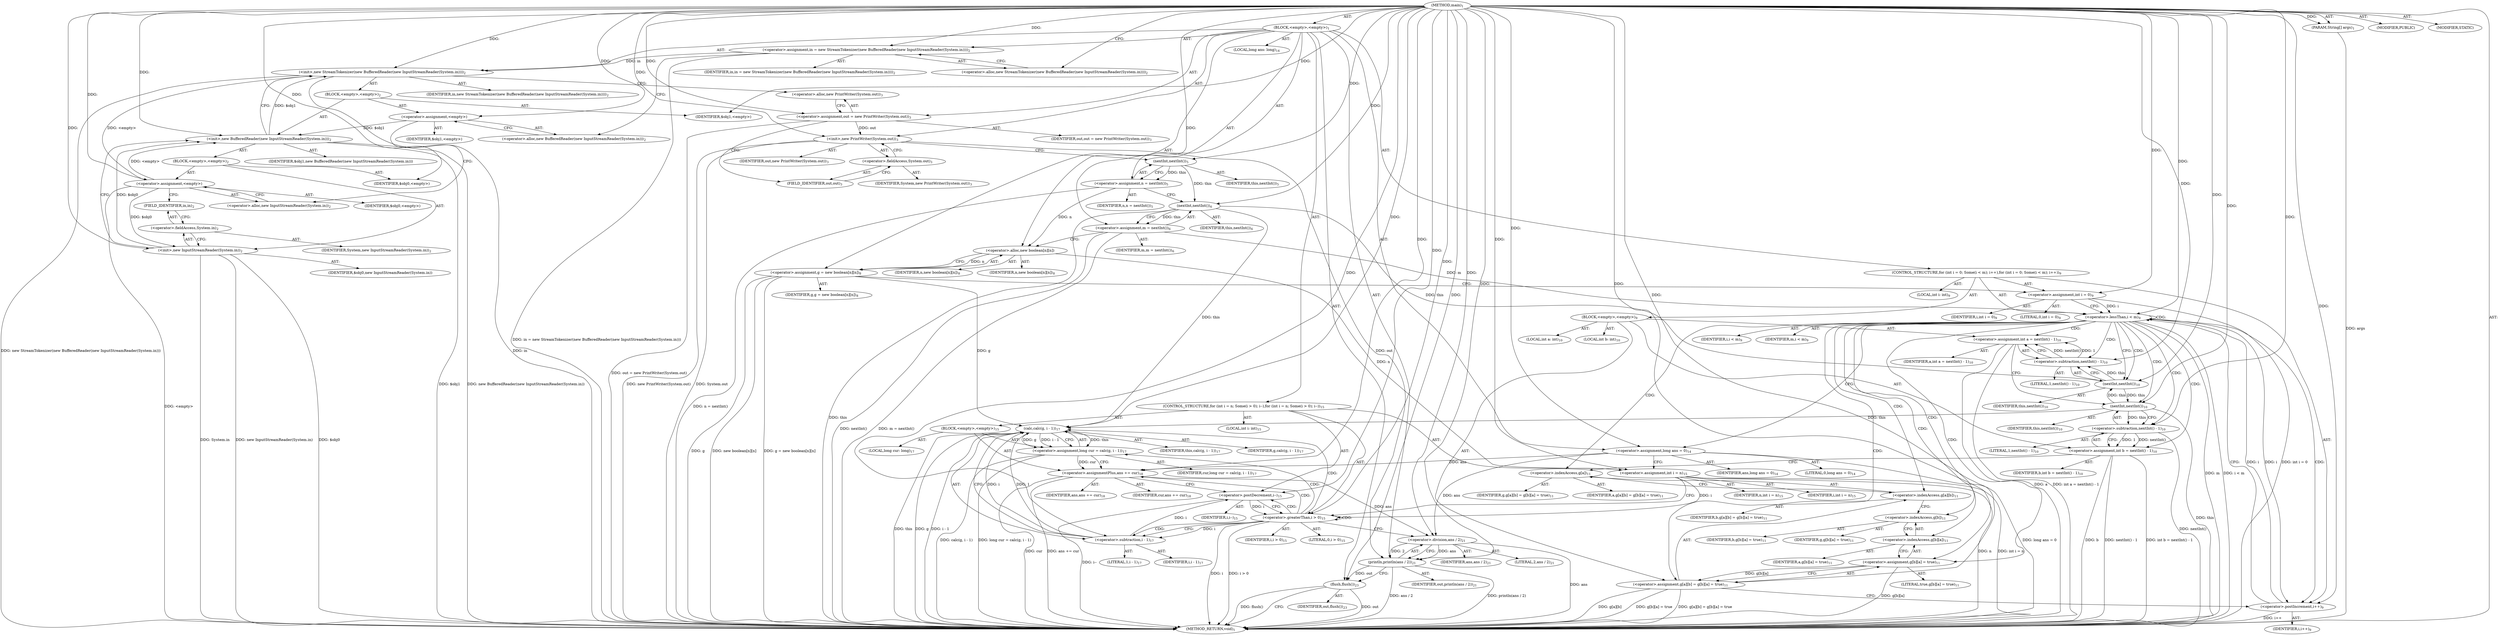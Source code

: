 digraph "main" {  
"17" [label = <(METHOD,main)<SUB>1</SUB>> ]
"18" [label = <(PARAM,String[] args)<SUB>1</SUB>> ]
"19" [label = <(BLOCK,&lt;empty&gt;,&lt;empty&gt;)<SUB>1</SUB>> ]
"20" [label = <(&lt;operator&gt;.assignment,in = new StreamTokenizer(new BufferedReader(new InputStreamReader(System.in))))<SUB>2</SUB>> ]
"21" [label = <(IDENTIFIER,in,in = new StreamTokenizer(new BufferedReader(new InputStreamReader(System.in))))<SUB>2</SUB>> ]
"22" [label = <(&lt;operator&gt;.alloc,new StreamTokenizer(new BufferedReader(new InputStreamReader(System.in))))<SUB>2</SUB>> ]
"23" [label = <(&lt;init&gt;,new StreamTokenizer(new BufferedReader(new InputStreamReader(System.in))))<SUB>2</SUB>> ]
"24" [label = <(IDENTIFIER,in,new StreamTokenizer(new BufferedReader(new InputStreamReader(System.in))))<SUB>2</SUB>> ]
"25" [label = <(BLOCK,&lt;empty&gt;,&lt;empty&gt;)<SUB>2</SUB>> ]
"26" [label = <(&lt;operator&gt;.assignment,&lt;empty&gt;)> ]
"27" [label = <(IDENTIFIER,$obj1,&lt;empty&gt;)> ]
"28" [label = <(&lt;operator&gt;.alloc,new BufferedReader(new InputStreamReader(System.in)))<SUB>2</SUB>> ]
"29" [label = <(&lt;init&gt;,new BufferedReader(new InputStreamReader(System.in)))<SUB>2</SUB>> ]
"30" [label = <(IDENTIFIER,$obj1,new BufferedReader(new InputStreamReader(System.in)))> ]
"31" [label = <(BLOCK,&lt;empty&gt;,&lt;empty&gt;)<SUB>2</SUB>> ]
"32" [label = <(&lt;operator&gt;.assignment,&lt;empty&gt;)> ]
"33" [label = <(IDENTIFIER,$obj0,&lt;empty&gt;)> ]
"34" [label = <(&lt;operator&gt;.alloc,new InputStreamReader(System.in))<SUB>2</SUB>> ]
"35" [label = <(&lt;init&gt;,new InputStreamReader(System.in))<SUB>2</SUB>> ]
"36" [label = <(IDENTIFIER,$obj0,new InputStreamReader(System.in))> ]
"37" [label = <(&lt;operator&gt;.fieldAccess,System.in)<SUB>2</SUB>> ]
"38" [label = <(IDENTIFIER,System,new InputStreamReader(System.in))<SUB>2</SUB>> ]
"39" [label = <(FIELD_IDENTIFIER,in,in)<SUB>2</SUB>> ]
"40" [label = <(IDENTIFIER,$obj0,&lt;empty&gt;)> ]
"41" [label = <(IDENTIFIER,$obj1,&lt;empty&gt;)> ]
"42" [label = <(&lt;operator&gt;.assignment,out = new PrintWriter(System.out))<SUB>3</SUB>> ]
"43" [label = <(IDENTIFIER,out,out = new PrintWriter(System.out))<SUB>3</SUB>> ]
"44" [label = <(&lt;operator&gt;.alloc,new PrintWriter(System.out))<SUB>3</SUB>> ]
"45" [label = <(&lt;init&gt;,new PrintWriter(System.out))<SUB>3</SUB>> ]
"46" [label = <(IDENTIFIER,out,new PrintWriter(System.out))<SUB>3</SUB>> ]
"47" [label = <(&lt;operator&gt;.fieldAccess,System.out)<SUB>3</SUB>> ]
"48" [label = <(IDENTIFIER,System,new PrintWriter(System.out))<SUB>3</SUB>> ]
"49" [label = <(FIELD_IDENTIFIER,out,out)<SUB>3</SUB>> ]
"50" [label = <(&lt;operator&gt;.assignment,n = nextInt())<SUB>5</SUB>> ]
"51" [label = <(IDENTIFIER,n,n = nextInt())<SUB>5</SUB>> ]
"52" [label = <(nextInt,nextInt())<SUB>5</SUB>> ]
"53" [label = <(IDENTIFIER,this,nextInt())<SUB>5</SUB>> ]
"54" [label = <(&lt;operator&gt;.assignment,m = nextInt())<SUB>6</SUB>> ]
"55" [label = <(IDENTIFIER,m,m = nextInt())<SUB>6</SUB>> ]
"56" [label = <(nextInt,nextInt())<SUB>6</SUB>> ]
"57" [label = <(IDENTIFIER,this,nextInt())<SUB>6</SUB>> ]
"58" [label = <(&lt;operator&gt;.assignment,g = new boolean[n][n])<SUB>8</SUB>> ]
"59" [label = <(IDENTIFIER,g,g = new boolean[n][n])<SUB>8</SUB>> ]
"60" [label = <(&lt;operator&gt;.alloc,new boolean[n][n])> ]
"61" [label = <(IDENTIFIER,n,new boolean[n][n])<SUB>8</SUB>> ]
"62" [label = <(IDENTIFIER,n,new boolean[n][n])<SUB>8</SUB>> ]
"63" [label = <(CONTROL_STRUCTURE,for (int i = 0; Some(i &lt; m); i++),for (int i = 0; Some(i &lt; m); i++))<SUB>9</SUB>> ]
"64" [label = <(LOCAL,int i: int)<SUB>9</SUB>> ]
"65" [label = <(&lt;operator&gt;.assignment,int i = 0)<SUB>9</SUB>> ]
"66" [label = <(IDENTIFIER,i,int i = 0)<SUB>9</SUB>> ]
"67" [label = <(LITERAL,0,int i = 0)<SUB>9</SUB>> ]
"68" [label = <(&lt;operator&gt;.lessThan,i &lt; m)<SUB>9</SUB>> ]
"69" [label = <(IDENTIFIER,i,i &lt; m)<SUB>9</SUB>> ]
"70" [label = <(IDENTIFIER,m,i &lt; m)<SUB>9</SUB>> ]
"71" [label = <(&lt;operator&gt;.postIncrement,i++)<SUB>9</SUB>> ]
"72" [label = <(IDENTIFIER,i,i++)<SUB>9</SUB>> ]
"73" [label = <(BLOCK,&lt;empty&gt;,&lt;empty&gt;)<SUB>9</SUB>> ]
"74" [label = <(LOCAL,int a: int)<SUB>10</SUB>> ]
"75" [label = <(LOCAL,int b: int)<SUB>10</SUB>> ]
"76" [label = <(&lt;operator&gt;.assignment,int a = nextInt() - 1)<SUB>10</SUB>> ]
"77" [label = <(IDENTIFIER,a,int a = nextInt() - 1)<SUB>10</SUB>> ]
"78" [label = <(&lt;operator&gt;.subtraction,nextInt() - 1)<SUB>10</SUB>> ]
"79" [label = <(nextInt,nextInt())<SUB>10</SUB>> ]
"80" [label = <(IDENTIFIER,this,nextInt())<SUB>10</SUB>> ]
"81" [label = <(LITERAL,1,nextInt() - 1)<SUB>10</SUB>> ]
"82" [label = <(&lt;operator&gt;.assignment,int b = nextInt() - 1)<SUB>10</SUB>> ]
"83" [label = <(IDENTIFIER,b,int b = nextInt() - 1)<SUB>10</SUB>> ]
"84" [label = <(&lt;operator&gt;.subtraction,nextInt() - 1)<SUB>10</SUB>> ]
"85" [label = <(nextInt,nextInt())<SUB>10</SUB>> ]
"86" [label = <(IDENTIFIER,this,nextInt())<SUB>10</SUB>> ]
"87" [label = <(LITERAL,1,nextInt() - 1)<SUB>10</SUB>> ]
"88" [label = <(&lt;operator&gt;.assignment,g[a][b] = g[b][a] = true)<SUB>11</SUB>> ]
"89" [label = <(&lt;operator&gt;.indexAccess,g[a][b])<SUB>11</SUB>> ]
"90" [label = <(&lt;operator&gt;.indexAccess,g[a])<SUB>11</SUB>> ]
"91" [label = <(IDENTIFIER,g,g[a][b] = g[b][a] = true)<SUB>11</SUB>> ]
"92" [label = <(IDENTIFIER,a,g[a][b] = g[b][a] = true)<SUB>11</SUB>> ]
"93" [label = <(IDENTIFIER,b,g[a][b] = g[b][a] = true)<SUB>11</SUB>> ]
"94" [label = <(&lt;operator&gt;.assignment,g[b][a] = true)<SUB>11</SUB>> ]
"95" [label = <(&lt;operator&gt;.indexAccess,g[b][a])<SUB>11</SUB>> ]
"96" [label = <(&lt;operator&gt;.indexAccess,g[b])<SUB>11</SUB>> ]
"97" [label = <(IDENTIFIER,g,g[b][a] = true)<SUB>11</SUB>> ]
"98" [label = <(IDENTIFIER,b,g[b][a] = true)<SUB>11</SUB>> ]
"99" [label = <(IDENTIFIER,a,g[b][a] = true)<SUB>11</SUB>> ]
"100" [label = <(LITERAL,true,g[b][a] = true)<SUB>11</SUB>> ]
"101" [label = <(LOCAL,long ans: long)<SUB>14</SUB>> ]
"102" [label = <(&lt;operator&gt;.assignment,long ans = 0)<SUB>14</SUB>> ]
"103" [label = <(IDENTIFIER,ans,long ans = 0)<SUB>14</SUB>> ]
"104" [label = <(LITERAL,0,long ans = 0)<SUB>14</SUB>> ]
"105" [label = <(CONTROL_STRUCTURE,for (int i = n; Some(i &gt; 0); i--),for (int i = n; Some(i &gt; 0); i--))<SUB>15</SUB>> ]
"106" [label = <(LOCAL,int i: int)<SUB>15</SUB>> ]
"107" [label = <(&lt;operator&gt;.assignment,int i = n)<SUB>15</SUB>> ]
"108" [label = <(IDENTIFIER,i,int i = n)<SUB>15</SUB>> ]
"109" [label = <(IDENTIFIER,n,int i = n)<SUB>15</SUB>> ]
"110" [label = <(&lt;operator&gt;.greaterThan,i &gt; 0)<SUB>15</SUB>> ]
"111" [label = <(IDENTIFIER,i,i &gt; 0)<SUB>15</SUB>> ]
"112" [label = <(LITERAL,0,i &gt; 0)<SUB>15</SUB>> ]
"113" [label = <(&lt;operator&gt;.postDecrement,i--)<SUB>15</SUB>> ]
"114" [label = <(IDENTIFIER,i,i--)<SUB>15</SUB>> ]
"115" [label = <(BLOCK,&lt;empty&gt;,&lt;empty&gt;)<SUB>15</SUB>> ]
"116" [label = <(LOCAL,long cur: long)<SUB>17</SUB>> ]
"117" [label = <(&lt;operator&gt;.assignment,long cur = calc(g, i - 1))<SUB>17</SUB>> ]
"118" [label = <(IDENTIFIER,cur,long cur = calc(g, i - 1))<SUB>17</SUB>> ]
"119" [label = <(calc,calc(g, i - 1))<SUB>17</SUB>> ]
"120" [label = <(IDENTIFIER,this,calc(g, i - 1))<SUB>17</SUB>> ]
"121" [label = <(IDENTIFIER,g,calc(g, i - 1))<SUB>17</SUB>> ]
"122" [label = <(&lt;operator&gt;.subtraction,i - 1)<SUB>17</SUB>> ]
"123" [label = <(IDENTIFIER,i,i - 1)<SUB>17</SUB>> ]
"124" [label = <(LITERAL,1,i - 1)<SUB>17</SUB>> ]
"125" [label = <(&lt;operator&gt;.assignmentPlus,ans += cur)<SUB>18</SUB>> ]
"126" [label = <(IDENTIFIER,ans,ans += cur)<SUB>18</SUB>> ]
"127" [label = <(IDENTIFIER,cur,ans += cur)<SUB>18</SUB>> ]
"128" [label = <(println,println(ans / 2))<SUB>21</SUB>> ]
"129" [label = <(IDENTIFIER,out,println(ans / 2))<SUB>21</SUB>> ]
"130" [label = <(&lt;operator&gt;.division,ans / 2)<SUB>21</SUB>> ]
"131" [label = <(IDENTIFIER,ans,ans / 2)<SUB>21</SUB>> ]
"132" [label = <(LITERAL,2,ans / 2)<SUB>21</SUB>> ]
"133" [label = <(flush,flush())<SUB>23</SUB>> ]
"134" [label = <(IDENTIFIER,out,flush())<SUB>23</SUB>> ]
"135" [label = <(MODIFIER,PUBLIC)> ]
"136" [label = <(MODIFIER,STATIC)> ]
"137" [label = <(METHOD_RETURN,void)<SUB>1</SUB>> ]
  "17" -> "18"  [ label = "AST: "] 
  "17" -> "19"  [ label = "AST: "] 
  "17" -> "135"  [ label = "AST: "] 
  "17" -> "136"  [ label = "AST: "] 
  "17" -> "137"  [ label = "AST: "] 
  "19" -> "20"  [ label = "AST: "] 
  "19" -> "23"  [ label = "AST: "] 
  "19" -> "42"  [ label = "AST: "] 
  "19" -> "45"  [ label = "AST: "] 
  "19" -> "50"  [ label = "AST: "] 
  "19" -> "54"  [ label = "AST: "] 
  "19" -> "58"  [ label = "AST: "] 
  "19" -> "63"  [ label = "AST: "] 
  "19" -> "101"  [ label = "AST: "] 
  "19" -> "102"  [ label = "AST: "] 
  "19" -> "105"  [ label = "AST: "] 
  "19" -> "128"  [ label = "AST: "] 
  "19" -> "133"  [ label = "AST: "] 
  "20" -> "21"  [ label = "AST: "] 
  "20" -> "22"  [ label = "AST: "] 
  "23" -> "24"  [ label = "AST: "] 
  "23" -> "25"  [ label = "AST: "] 
  "25" -> "26"  [ label = "AST: "] 
  "25" -> "29"  [ label = "AST: "] 
  "25" -> "41"  [ label = "AST: "] 
  "26" -> "27"  [ label = "AST: "] 
  "26" -> "28"  [ label = "AST: "] 
  "29" -> "30"  [ label = "AST: "] 
  "29" -> "31"  [ label = "AST: "] 
  "31" -> "32"  [ label = "AST: "] 
  "31" -> "35"  [ label = "AST: "] 
  "31" -> "40"  [ label = "AST: "] 
  "32" -> "33"  [ label = "AST: "] 
  "32" -> "34"  [ label = "AST: "] 
  "35" -> "36"  [ label = "AST: "] 
  "35" -> "37"  [ label = "AST: "] 
  "37" -> "38"  [ label = "AST: "] 
  "37" -> "39"  [ label = "AST: "] 
  "42" -> "43"  [ label = "AST: "] 
  "42" -> "44"  [ label = "AST: "] 
  "45" -> "46"  [ label = "AST: "] 
  "45" -> "47"  [ label = "AST: "] 
  "47" -> "48"  [ label = "AST: "] 
  "47" -> "49"  [ label = "AST: "] 
  "50" -> "51"  [ label = "AST: "] 
  "50" -> "52"  [ label = "AST: "] 
  "52" -> "53"  [ label = "AST: "] 
  "54" -> "55"  [ label = "AST: "] 
  "54" -> "56"  [ label = "AST: "] 
  "56" -> "57"  [ label = "AST: "] 
  "58" -> "59"  [ label = "AST: "] 
  "58" -> "60"  [ label = "AST: "] 
  "60" -> "61"  [ label = "AST: "] 
  "60" -> "62"  [ label = "AST: "] 
  "63" -> "64"  [ label = "AST: "] 
  "63" -> "65"  [ label = "AST: "] 
  "63" -> "68"  [ label = "AST: "] 
  "63" -> "71"  [ label = "AST: "] 
  "63" -> "73"  [ label = "AST: "] 
  "65" -> "66"  [ label = "AST: "] 
  "65" -> "67"  [ label = "AST: "] 
  "68" -> "69"  [ label = "AST: "] 
  "68" -> "70"  [ label = "AST: "] 
  "71" -> "72"  [ label = "AST: "] 
  "73" -> "74"  [ label = "AST: "] 
  "73" -> "75"  [ label = "AST: "] 
  "73" -> "76"  [ label = "AST: "] 
  "73" -> "82"  [ label = "AST: "] 
  "73" -> "88"  [ label = "AST: "] 
  "76" -> "77"  [ label = "AST: "] 
  "76" -> "78"  [ label = "AST: "] 
  "78" -> "79"  [ label = "AST: "] 
  "78" -> "81"  [ label = "AST: "] 
  "79" -> "80"  [ label = "AST: "] 
  "82" -> "83"  [ label = "AST: "] 
  "82" -> "84"  [ label = "AST: "] 
  "84" -> "85"  [ label = "AST: "] 
  "84" -> "87"  [ label = "AST: "] 
  "85" -> "86"  [ label = "AST: "] 
  "88" -> "89"  [ label = "AST: "] 
  "88" -> "94"  [ label = "AST: "] 
  "89" -> "90"  [ label = "AST: "] 
  "89" -> "93"  [ label = "AST: "] 
  "90" -> "91"  [ label = "AST: "] 
  "90" -> "92"  [ label = "AST: "] 
  "94" -> "95"  [ label = "AST: "] 
  "94" -> "100"  [ label = "AST: "] 
  "95" -> "96"  [ label = "AST: "] 
  "95" -> "99"  [ label = "AST: "] 
  "96" -> "97"  [ label = "AST: "] 
  "96" -> "98"  [ label = "AST: "] 
  "102" -> "103"  [ label = "AST: "] 
  "102" -> "104"  [ label = "AST: "] 
  "105" -> "106"  [ label = "AST: "] 
  "105" -> "107"  [ label = "AST: "] 
  "105" -> "110"  [ label = "AST: "] 
  "105" -> "113"  [ label = "AST: "] 
  "105" -> "115"  [ label = "AST: "] 
  "107" -> "108"  [ label = "AST: "] 
  "107" -> "109"  [ label = "AST: "] 
  "110" -> "111"  [ label = "AST: "] 
  "110" -> "112"  [ label = "AST: "] 
  "113" -> "114"  [ label = "AST: "] 
  "115" -> "116"  [ label = "AST: "] 
  "115" -> "117"  [ label = "AST: "] 
  "115" -> "125"  [ label = "AST: "] 
  "117" -> "118"  [ label = "AST: "] 
  "117" -> "119"  [ label = "AST: "] 
  "119" -> "120"  [ label = "AST: "] 
  "119" -> "121"  [ label = "AST: "] 
  "119" -> "122"  [ label = "AST: "] 
  "122" -> "123"  [ label = "AST: "] 
  "122" -> "124"  [ label = "AST: "] 
  "125" -> "126"  [ label = "AST: "] 
  "125" -> "127"  [ label = "AST: "] 
  "128" -> "129"  [ label = "AST: "] 
  "128" -> "130"  [ label = "AST: "] 
  "130" -> "131"  [ label = "AST: "] 
  "130" -> "132"  [ label = "AST: "] 
  "133" -> "134"  [ label = "AST: "] 
  "20" -> "28"  [ label = "CFG: "] 
  "23" -> "44"  [ label = "CFG: "] 
  "42" -> "49"  [ label = "CFG: "] 
  "45" -> "52"  [ label = "CFG: "] 
  "50" -> "56"  [ label = "CFG: "] 
  "54" -> "60"  [ label = "CFG: "] 
  "58" -> "65"  [ label = "CFG: "] 
  "102" -> "107"  [ label = "CFG: "] 
  "128" -> "133"  [ label = "CFG: "] 
  "133" -> "137"  [ label = "CFG: "] 
  "22" -> "20"  [ label = "CFG: "] 
  "44" -> "42"  [ label = "CFG: "] 
  "47" -> "45"  [ label = "CFG: "] 
  "52" -> "50"  [ label = "CFG: "] 
  "56" -> "54"  [ label = "CFG: "] 
  "60" -> "58"  [ label = "CFG: "] 
  "65" -> "68"  [ label = "CFG: "] 
  "68" -> "79"  [ label = "CFG: "] 
  "68" -> "102"  [ label = "CFG: "] 
  "71" -> "68"  [ label = "CFG: "] 
  "107" -> "110"  [ label = "CFG: "] 
  "110" -> "122"  [ label = "CFG: "] 
  "110" -> "130"  [ label = "CFG: "] 
  "113" -> "110"  [ label = "CFG: "] 
  "130" -> "128"  [ label = "CFG: "] 
  "26" -> "34"  [ label = "CFG: "] 
  "29" -> "23"  [ label = "CFG: "] 
  "49" -> "47"  [ label = "CFG: "] 
  "76" -> "85"  [ label = "CFG: "] 
  "82" -> "90"  [ label = "CFG: "] 
  "88" -> "71"  [ label = "CFG: "] 
  "117" -> "125"  [ label = "CFG: "] 
  "125" -> "113"  [ label = "CFG: "] 
  "28" -> "26"  [ label = "CFG: "] 
  "78" -> "76"  [ label = "CFG: "] 
  "84" -> "82"  [ label = "CFG: "] 
  "89" -> "96"  [ label = "CFG: "] 
  "94" -> "88"  [ label = "CFG: "] 
  "119" -> "117"  [ label = "CFG: "] 
  "32" -> "39"  [ label = "CFG: "] 
  "35" -> "29"  [ label = "CFG: "] 
  "79" -> "78"  [ label = "CFG: "] 
  "85" -> "84"  [ label = "CFG: "] 
  "90" -> "89"  [ label = "CFG: "] 
  "95" -> "94"  [ label = "CFG: "] 
  "122" -> "119"  [ label = "CFG: "] 
  "34" -> "32"  [ label = "CFG: "] 
  "37" -> "35"  [ label = "CFG: "] 
  "96" -> "95"  [ label = "CFG: "] 
  "39" -> "37"  [ label = "CFG: "] 
  "17" -> "22"  [ label = "CFG: "] 
  "18" -> "137"  [ label = "DDG: args"] 
  "20" -> "137"  [ label = "DDG: in = new StreamTokenizer(new BufferedReader(new InputStreamReader(System.in)))"] 
  "23" -> "137"  [ label = "DDG: in"] 
  "29" -> "137"  [ label = "DDG: $obj1"] 
  "32" -> "137"  [ label = "DDG: &lt;empty&gt;"] 
  "35" -> "137"  [ label = "DDG: $obj0"] 
  "35" -> "137"  [ label = "DDG: System.in"] 
  "35" -> "137"  [ label = "DDG: new InputStreamReader(System.in)"] 
  "29" -> "137"  [ label = "DDG: new BufferedReader(new InputStreamReader(System.in))"] 
  "23" -> "137"  [ label = "DDG: new StreamTokenizer(new BufferedReader(new InputStreamReader(System.in)))"] 
  "42" -> "137"  [ label = "DDG: out = new PrintWriter(System.out)"] 
  "45" -> "137"  [ label = "DDG: System.out"] 
  "45" -> "137"  [ label = "DDG: new PrintWriter(System.out)"] 
  "50" -> "137"  [ label = "DDG: n = nextInt()"] 
  "56" -> "137"  [ label = "DDG: this"] 
  "54" -> "137"  [ label = "DDG: nextInt()"] 
  "54" -> "137"  [ label = "DDG: m = nextInt()"] 
  "58" -> "137"  [ label = "DDG: g"] 
  "58" -> "137"  [ label = "DDG: new boolean[n][n]"] 
  "58" -> "137"  [ label = "DDG: g = new boolean[n][n]"] 
  "65" -> "137"  [ label = "DDG: int i = 0"] 
  "68" -> "137"  [ label = "DDG: m"] 
  "68" -> "137"  [ label = "DDG: i &lt; m"] 
  "102" -> "137"  [ label = "DDG: long ans = 0"] 
  "107" -> "137"  [ label = "DDG: n"] 
  "107" -> "137"  [ label = "DDG: int i = n"] 
  "110" -> "137"  [ label = "DDG: i"] 
  "110" -> "137"  [ label = "DDG: i &gt; 0"] 
  "130" -> "137"  [ label = "DDG: ans"] 
  "128" -> "137"  [ label = "DDG: ans / 2"] 
  "128" -> "137"  [ label = "DDG: println(ans / 2)"] 
  "133" -> "137"  [ label = "DDG: out"] 
  "133" -> "137"  [ label = "DDG: flush()"] 
  "119" -> "137"  [ label = "DDG: this"] 
  "119" -> "137"  [ label = "DDG: g"] 
  "119" -> "137"  [ label = "DDG: i - 1"] 
  "117" -> "137"  [ label = "DDG: calc(g, i - 1)"] 
  "117" -> "137"  [ label = "DDG: long cur = calc(g, i - 1)"] 
  "125" -> "137"  [ label = "DDG: cur"] 
  "125" -> "137"  [ label = "DDG: ans += cur"] 
  "113" -> "137"  [ label = "DDG: i--"] 
  "76" -> "137"  [ label = "DDG: a"] 
  "76" -> "137"  [ label = "DDG: int a = nextInt() - 1"] 
  "82" -> "137"  [ label = "DDG: b"] 
  "85" -> "137"  [ label = "DDG: this"] 
  "84" -> "137"  [ label = "DDG: nextInt()"] 
  "82" -> "137"  [ label = "DDG: nextInt() - 1"] 
  "82" -> "137"  [ label = "DDG: int b = nextInt() - 1"] 
  "88" -> "137"  [ label = "DDG: g[a][b]"] 
  "94" -> "137"  [ label = "DDG: g[b][a]"] 
  "88" -> "137"  [ label = "DDG: g[b][a] = true"] 
  "88" -> "137"  [ label = "DDG: g[a][b] = g[b][a] = true"] 
  "71" -> "137"  [ label = "DDG: i++"] 
  "17" -> "18"  [ label = "DDG: "] 
  "17" -> "20"  [ label = "DDG: "] 
  "17" -> "42"  [ label = "DDG: "] 
  "52" -> "50"  [ label = "DDG: this"] 
  "56" -> "54"  [ label = "DDG: this"] 
  "60" -> "58"  [ label = "DDG: n"] 
  "17" -> "102"  [ label = "DDG: "] 
  "20" -> "23"  [ label = "DDG: in"] 
  "17" -> "23"  [ label = "DDG: "] 
  "32" -> "23"  [ label = "DDG: &lt;empty&gt;"] 
  "29" -> "23"  [ label = "DDG: $obj1"] 
  "42" -> "45"  [ label = "DDG: out"] 
  "17" -> "45"  [ label = "DDG: "] 
  "17" -> "65"  [ label = "DDG: "] 
  "60" -> "107"  [ label = "DDG: n"] 
  "17" -> "107"  [ label = "DDG: "] 
  "45" -> "128"  [ label = "DDG: out"] 
  "17" -> "128"  [ label = "DDG: "] 
  "130" -> "128"  [ label = "DDG: ans"] 
  "130" -> "128"  [ label = "DDG: 2"] 
  "128" -> "133"  [ label = "DDG: out"] 
  "17" -> "133"  [ label = "DDG: "] 
  "17" -> "26"  [ label = "DDG: "] 
  "17" -> "41"  [ label = "DDG: "] 
  "17" -> "52"  [ label = "DDG: "] 
  "52" -> "56"  [ label = "DDG: this"] 
  "17" -> "56"  [ label = "DDG: "] 
  "50" -> "60"  [ label = "DDG: n"] 
  "17" -> "60"  [ label = "DDG: "] 
  "65" -> "68"  [ label = "DDG: i"] 
  "71" -> "68"  [ label = "DDG: i"] 
  "17" -> "68"  [ label = "DDG: "] 
  "54" -> "68"  [ label = "DDG: m"] 
  "68" -> "71"  [ label = "DDG: i"] 
  "17" -> "71"  [ label = "DDG: "] 
  "78" -> "76"  [ label = "DDG: nextInt()"] 
  "78" -> "76"  [ label = "DDG: 1"] 
  "84" -> "82"  [ label = "DDG: nextInt()"] 
  "84" -> "82"  [ label = "DDG: 1"] 
  "94" -> "88"  [ label = "DDG: g[b][a]"] 
  "17" -> "88"  [ label = "DDG: "] 
  "107" -> "110"  [ label = "DDG: i"] 
  "113" -> "110"  [ label = "DDG: i"] 
  "17" -> "110"  [ label = "DDG: "] 
  "122" -> "113"  [ label = "DDG: i"] 
  "17" -> "113"  [ label = "DDG: "] 
  "119" -> "117"  [ label = "DDG: this"] 
  "119" -> "117"  [ label = "DDG: g"] 
  "119" -> "117"  [ label = "DDG: i - 1"] 
  "117" -> "125"  [ label = "DDG: cur"] 
  "17" -> "125"  [ label = "DDG: "] 
  "102" -> "130"  [ label = "DDG: ans"] 
  "125" -> "130"  [ label = "DDG: ans"] 
  "17" -> "130"  [ label = "DDG: "] 
  "26" -> "29"  [ label = "DDG: $obj1"] 
  "17" -> "29"  [ label = "DDG: "] 
  "32" -> "29"  [ label = "DDG: &lt;empty&gt;"] 
  "35" -> "29"  [ label = "DDG: $obj0"] 
  "102" -> "125"  [ label = "DDG: ans"] 
  "17" -> "32"  [ label = "DDG: "] 
  "17" -> "40"  [ label = "DDG: "] 
  "79" -> "78"  [ label = "DDG: this"] 
  "17" -> "78"  [ label = "DDG: "] 
  "85" -> "84"  [ label = "DDG: this"] 
  "17" -> "84"  [ label = "DDG: "] 
  "17" -> "94"  [ label = "DDG: "] 
  "56" -> "119"  [ label = "DDG: this"] 
  "85" -> "119"  [ label = "DDG: this"] 
  "17" -> "119"  [ label = "DDG: "] 
  "58" -> "119"  [ label = "DDG: g"] 
  "122" -> "119"  [ label = "DDG: i"] 
  "122" -> "119"  [ label = "DDG: 1"] 
  "32" -> "35"  [ label = "DDG: $obj0"] 
  "17" -> "35"  [ label = "DDG: "] 
  "56" -> "79"  [ label = "DDG: this"] 
  "85" -> "79"  [ label = "DDG: this"] 
  "17" -> "79"  [ label = "DDG: "] 
  "79" -> "85"  [ label = "DDG: this"] 
  "17" -> "85"  [ label = "DDG: "] 
  "110" -> "122"  [ label = "DDG: i"] 
  "17" -> "122"  [ label = "DDG: "] 
  "68" -> "94"  [ label = "CDG: "] 
  "68" -> "68"  [ label = "CDG: "] 
  "68" -> "96"  [ label = "CDG: "] 
  "68" -> "89"  [ label = "CDG: "] 
  "68" -> "71"  [ label = "CDG: "] 
  "68" -> "84"  [ label = "CDG: "] 
  "68" -> "85"  [ label = "CDG: "] 
  "68" -> "88"  [ label = "CDG: "] 
  "68" -> "95"  [ label = "CDG: "] 
  "68" -> "76"  [ label = "CDG: "] 
  "68" -> "82"  [ label = "CDG: "] 
  "68" -> "90"  [ label = "CDG: "] 
  "68" -> "78"  [ label = "CDG: "] 
  "68" -> "79"  [ label = "CDG: "] 
  "110" -> "113"  [ label = "CDG: "] 
  "110" -> "122"  [ label = "CDG: "] 
  "110" -> "110"  [ label = "CDG: "] 
  "110" -> "119"  [ label = "CDG: "] 
  "110" -> "117"  [ label = "CDG: "] 
  "110" -> "125"  [ label = "CDG: "] 
}
